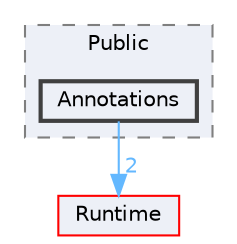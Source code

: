 digraph "Annotations"
{
 // INTERACTIVE_SVG=YES
 // LATEX_PDF_SIZE
  bgcolor="transparent";
  edge [fontname=Helvetica,fontsize=10,labelfontname=Helvetica,labelfontsize=10];
  node [fontname=Helvetica,fontsize=10,shape=box,height=0.2,width=0.4];
  compound=true
  subgraph clusterdir_e86f889e33b0d99426e1b1533be8a42f {
    graph [ bgcolor="#edf0f7", pencolor="grey50", label="Public", fontname=Helvetica,fontsize=10 style="filled,dashed", URL="dir_e86f889e33b0d99426e1b1533be8a42f.html",tooltip=""]
  dir_14a80482d00073cff88e29645d48f88a [label="Annotations", fillcolor="#edf0f7", color="grey25", style="filled,bold", URL="dir_14a80482d00073cff88e29645d48f88a.html",tooltip=""];
  }
  dir_7536b172fbd480bfd146a1b1acd6856b [label="Runtime", fillcolor="#edf0f7", color="red", style="filled", URL="dir_7536b172fbd480bfd146a1b1acd6856b.html",tooltip=""];
  dir_14a80482d00073cff88e29645d48f88a->dir_7536b172fbd480bfd146a1b1acd6856b [headlabel="2", labeldistance=1.5 headhref="dir_000049_000984.html" href="dir_000049_000984.html" color="steelblue1" fontcolor="steelblue1"];
}

